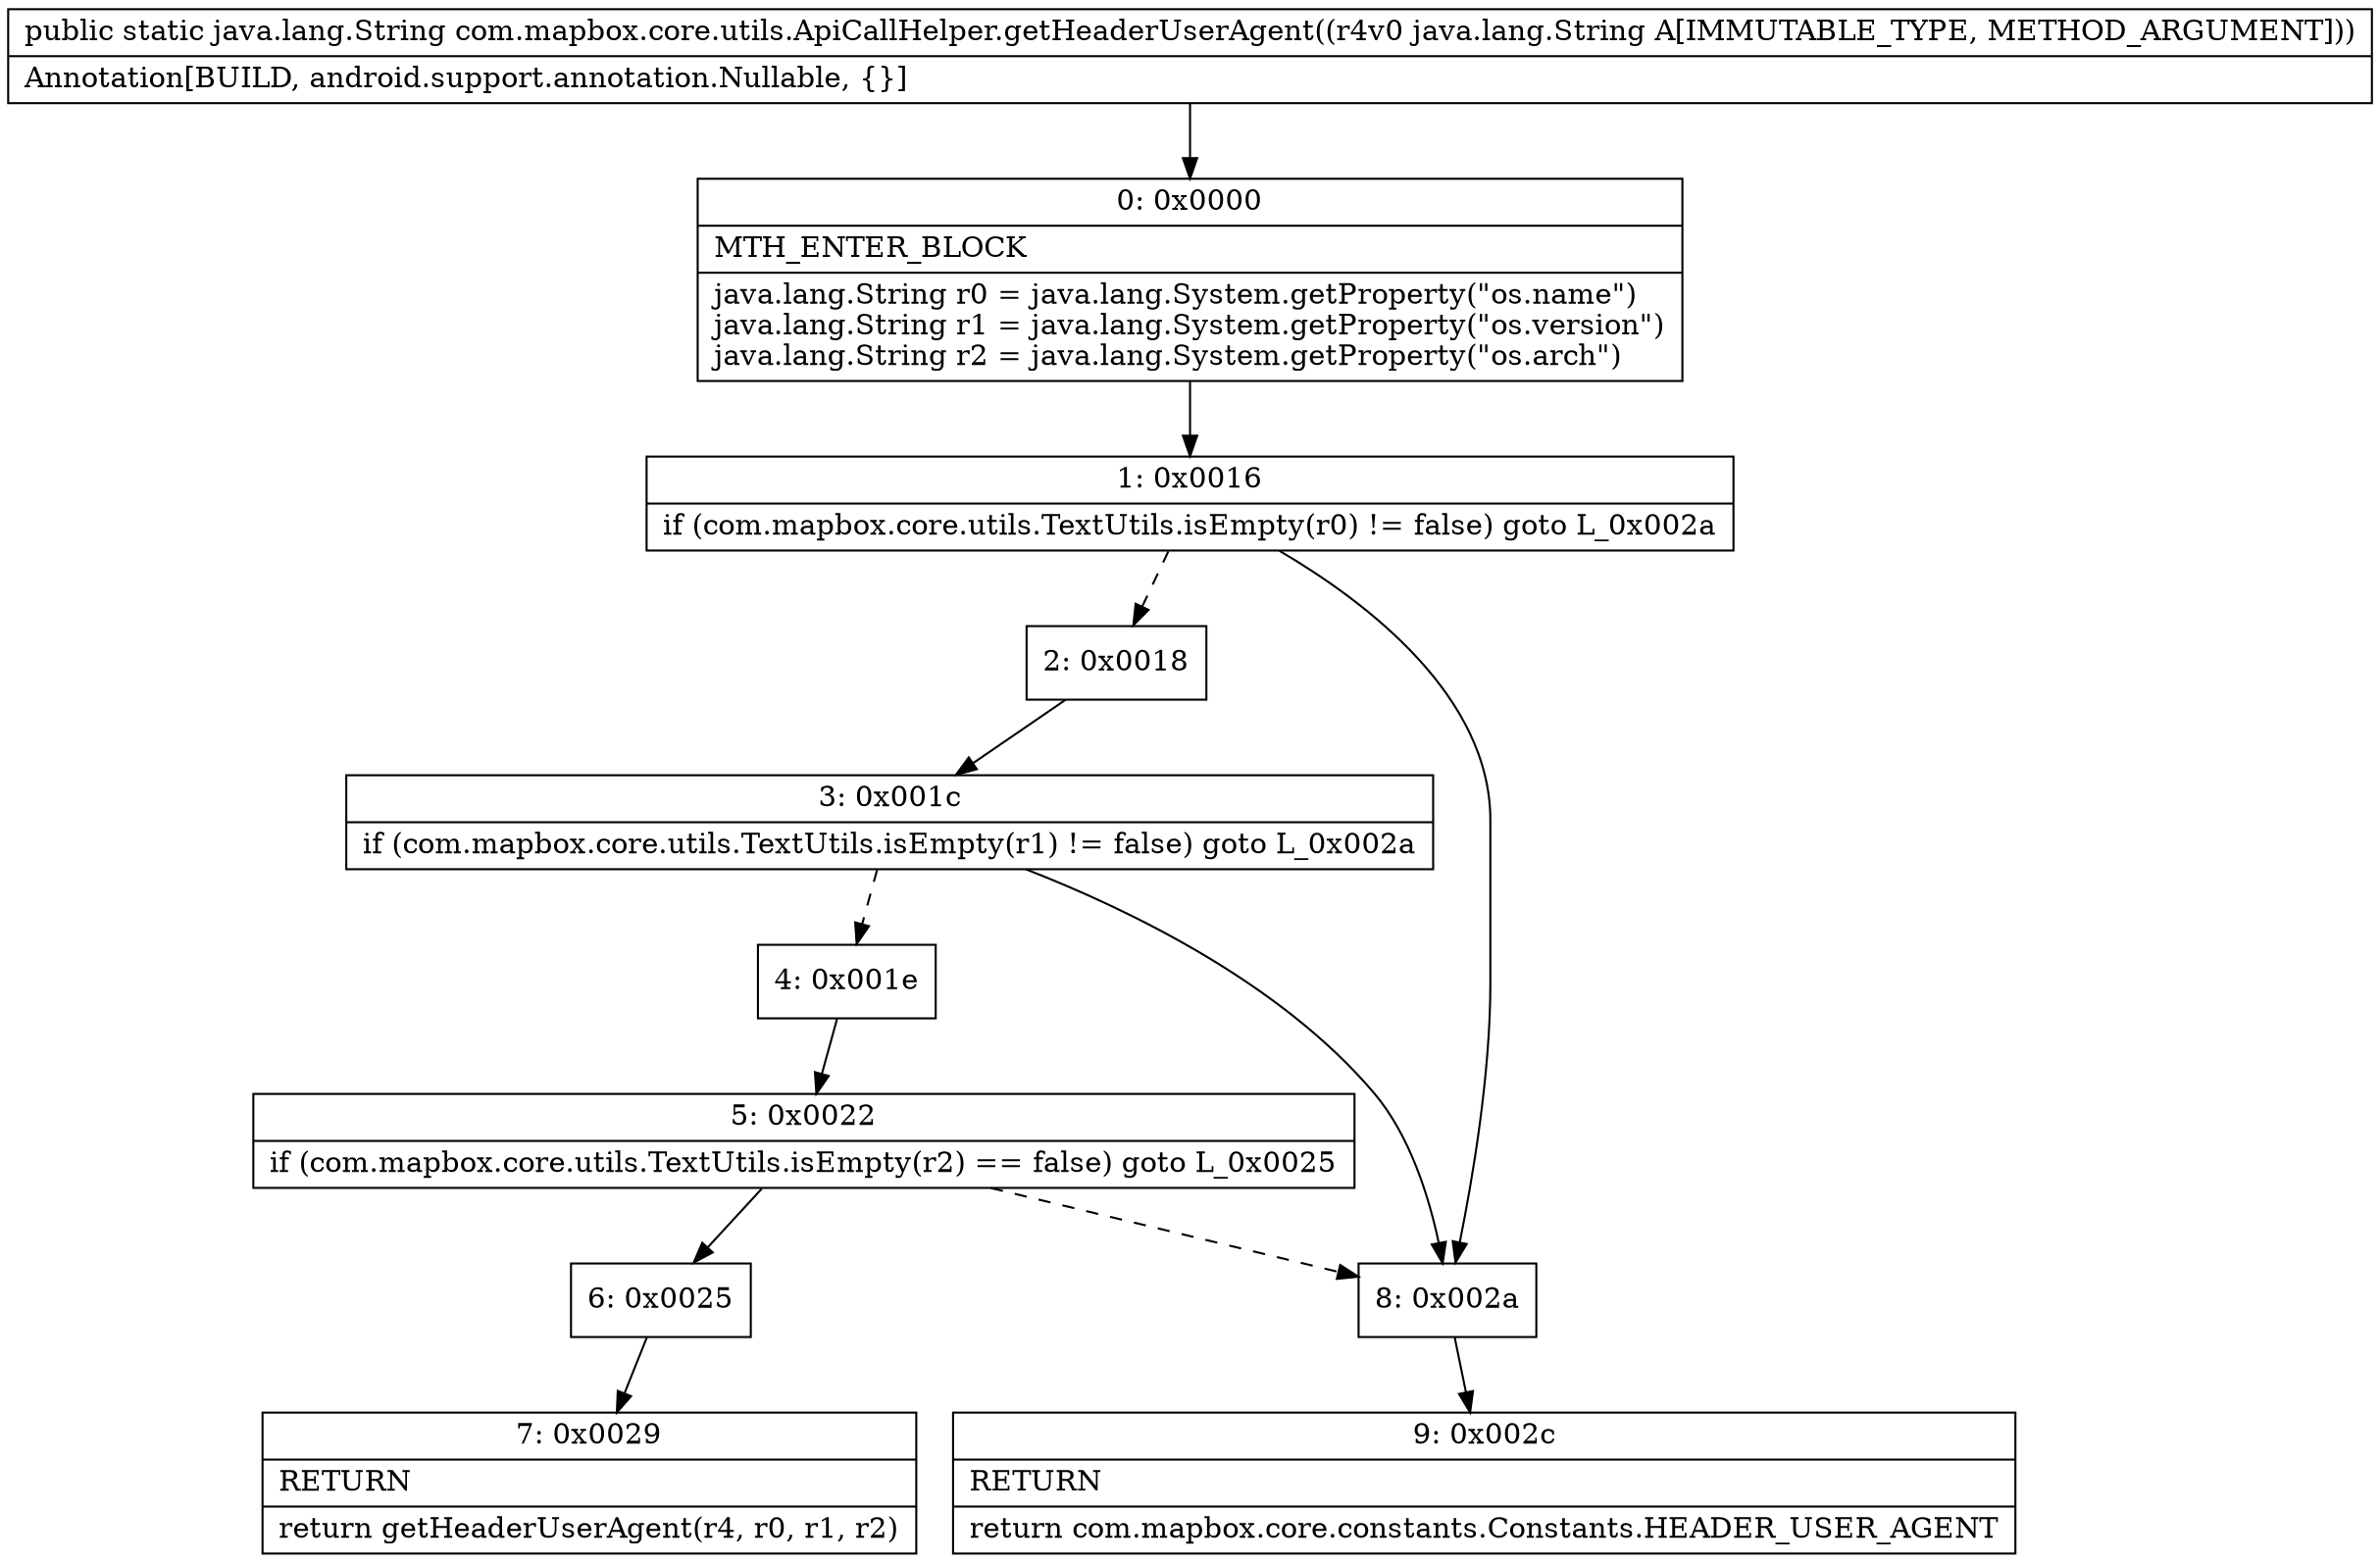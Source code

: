 digraph "CFG forcom.mapbox.core.utils.ApiCallHelper.getHeaderUserAgent(Ljava\/lang\/String;)Ljava\/lang\/String;" {
Node_0 [shape=record,label="{0\:\ 0x0000|MTH_ENTER_BLOCK\l|java.lang.String r0 = java.lang.System.getProperty(\"os.name\")\ljava.lang.String r1 = java.lang.System.getProperty(\"os.version\")\ljava.lang.String r2 = java.lang.System.getProperty(\"os.arch\")\l}"];
Node_1 [shape=record,label="{1\:\ 0x0016|if (com.mapbox.core.utils.TextUtils.isEmpty(r0) != false) goto L_0x002a\l}"];
Node_2 [shape=record,label="{2\:\ 0x0018}"];
Node_3 [shape=record,label="{3\:\ 0x001c|if (com.mapbox.core.utils.TextUtils.isEmpty(r1) != false) goto L_0x002a\l}"];
Node_4 [shape=record,label="{4\:\ 0x001e}"];
Node_5 [shape=record,label="{5\:\ 0x0022|if (com.mapbox.core.utils.TextUtils.isEmpty(r2) == false) goto L_0x0025\l}"];
Node_6 [shape=record,label="{6\:\ 0x0025}"];
Node_7 [shape=record,label="{7\:\ 0x0029|RETURN\l|return getHeaderUserAgent(r4, r0, r1, r2)\l}"];
Node_8 [shape=record,label="{8\:\ 0x002a}"];
Node_9 [shape=record,label="{9\:\ 0x002c|RETURN\l|return com.mapbox.core.constants.Constants.HEADER_USER_AGENT\l}"];
MethodNode[shape=record,label="{public static java.lang.String com.mapbox.core.utils.ApiCallHelper.getHeaderUserAgent((r4v0 java.lang.String A[IMMUTABLE_TYPE, METHOD_ARGUMENT]))  | Annotation[BUILD, android.support.annotation.Nullable, \{\}]\l}"];
MethodNode -> Node_0;
Node_0 -> Node_1;
Node_1 -> Node_2[style=dashed];
Node_1 -> Node_8;
Node_2 -> Node_3;
Node_3 -> Node_4[style=dashed];
Node_3 -> Node_8;
Node_4 -> Node_5;
Node_5 -> Node_6;
Node_5 -> Node_8[style=dashed];
Node_6 -> Node_7;
Node_8 -> Node_9;
}

